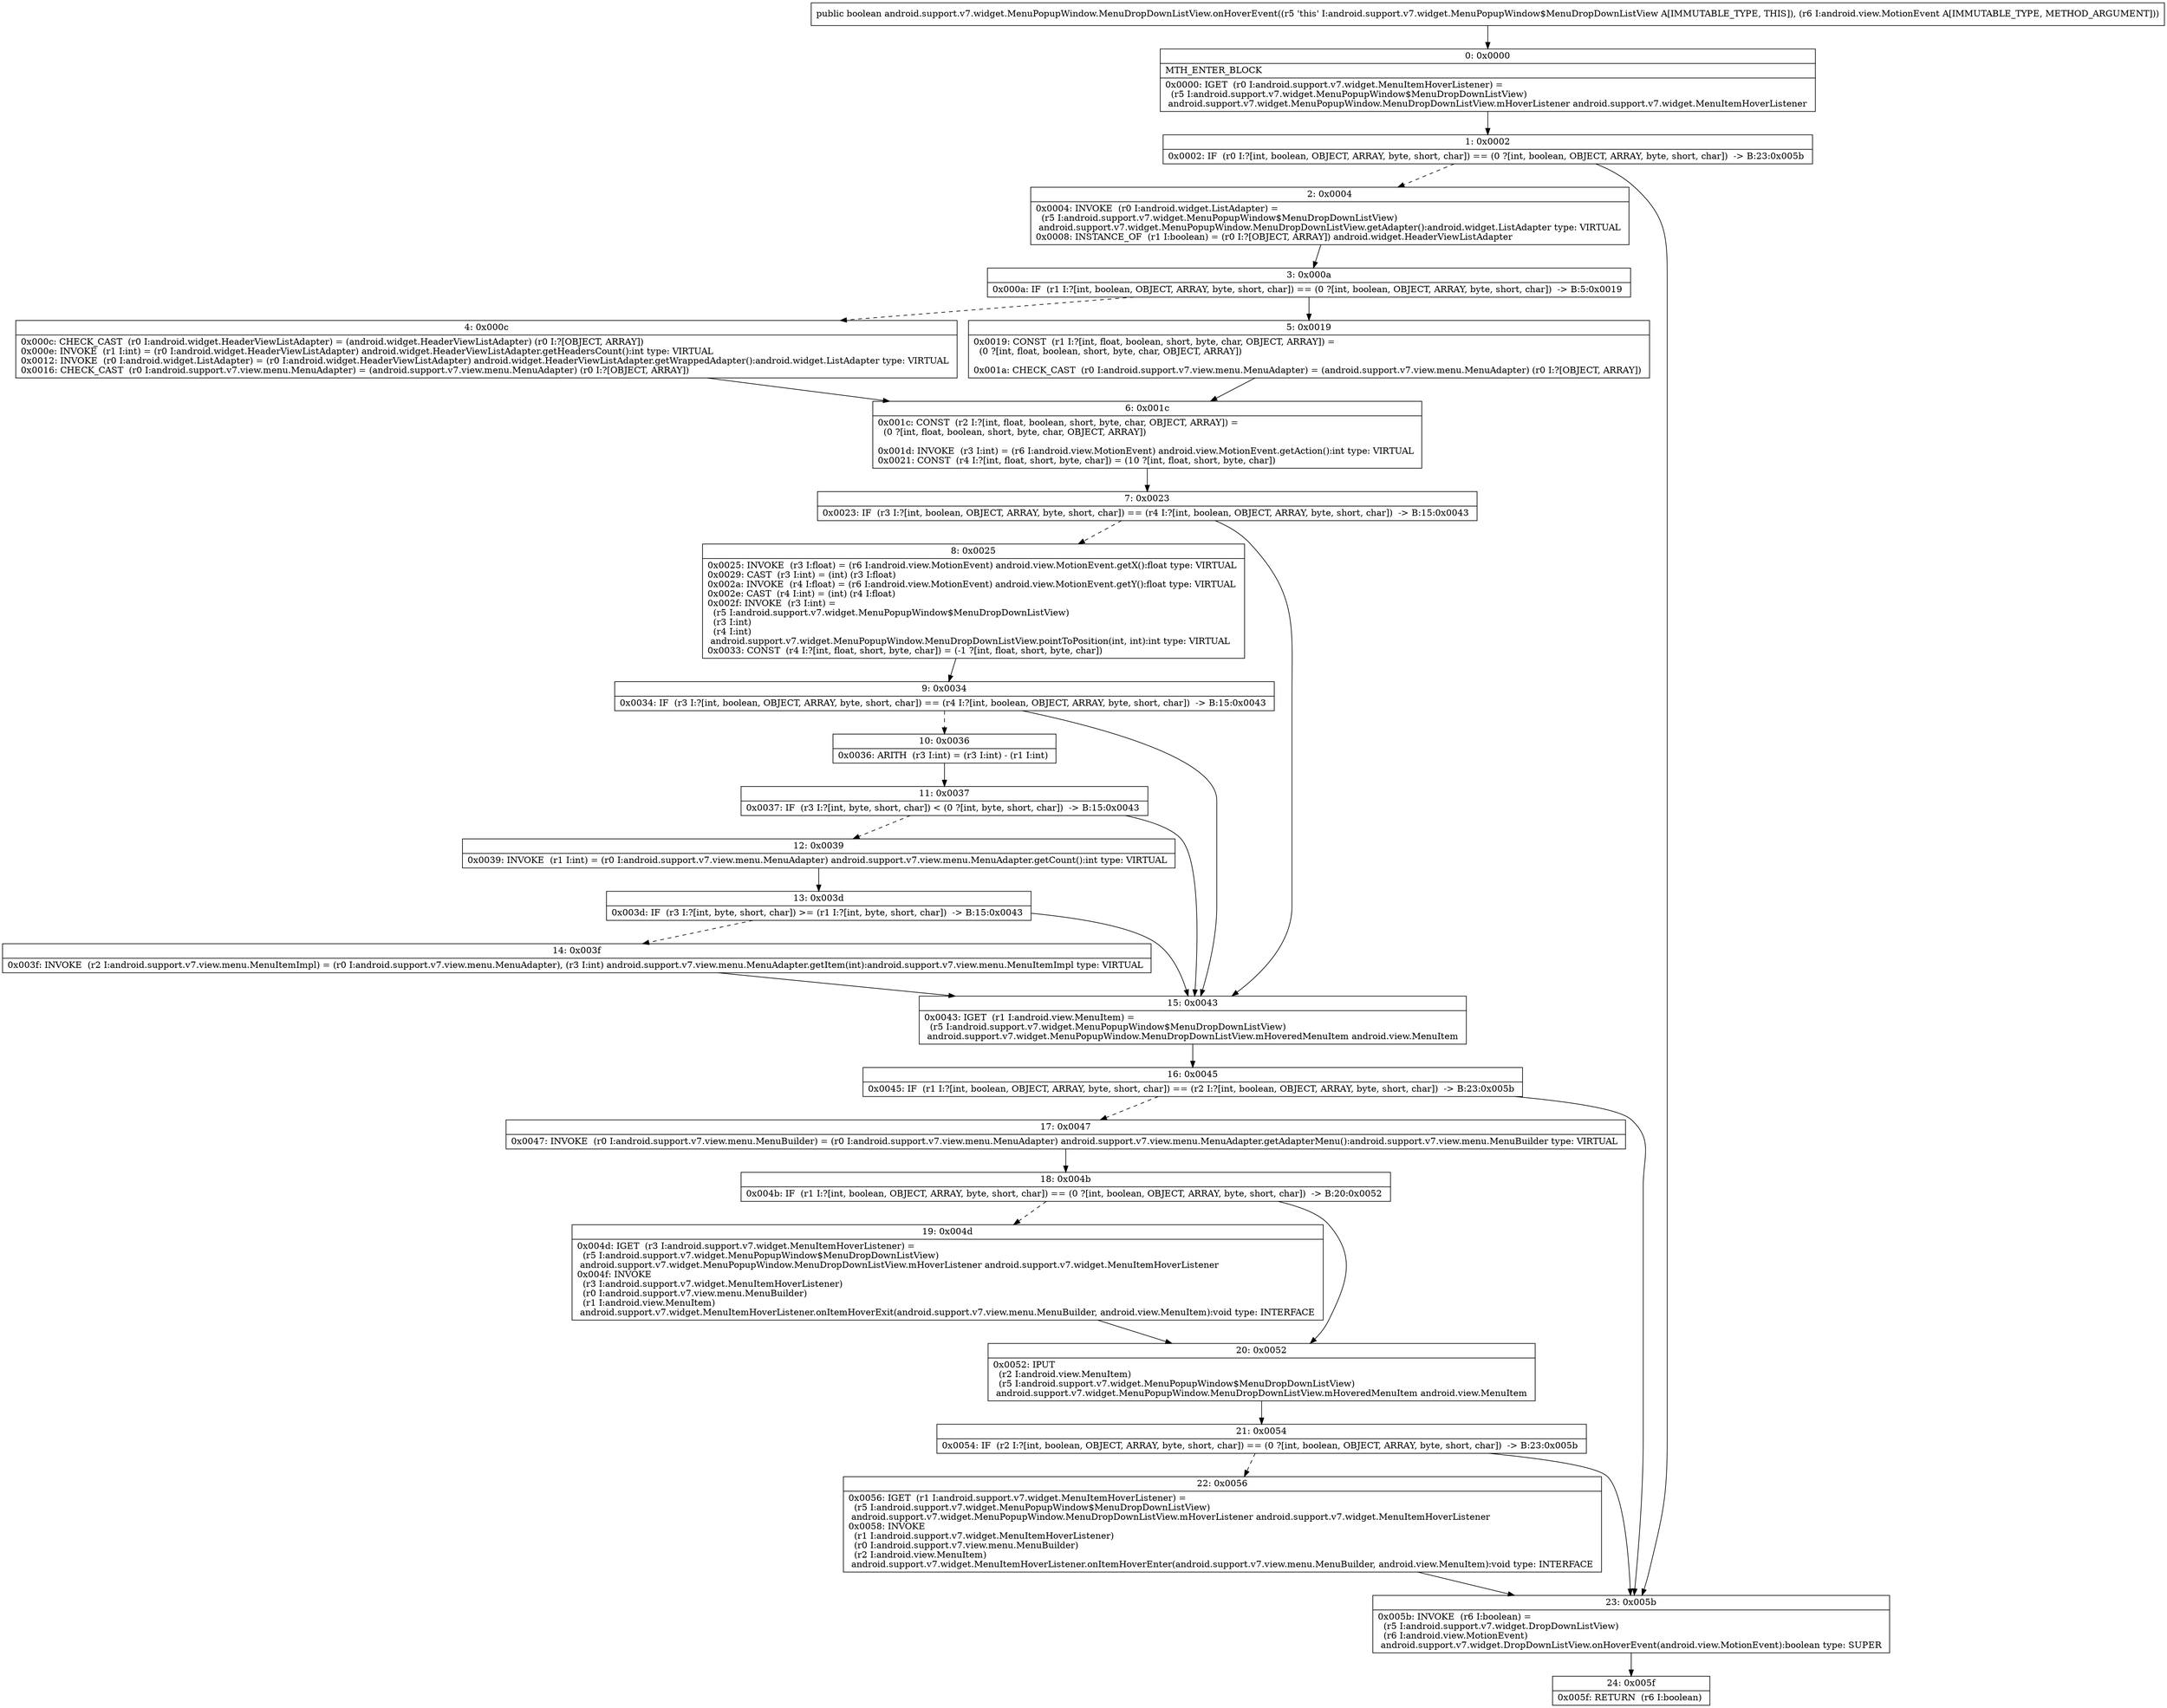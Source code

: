 digraph "CFG forandroid.support.v7.widget.MenuPopupWindow.MenuDropDownListView.onHoverEvent(Landroid\/view\/MotionEvent;)Z" {
Node_0 [shape=record,label="{0\:\ 0x0000|MTH_ENTER_BLOCK\l|0x0000: IGET  (r0 I:android.support.v7.widget.MenuItemHoverListener) = \l  (r5 I:android.support.v7.widget.MenuPopupWindow$MenuDropDownListView)\l android.support.v7.widget.MenuPopupWindow.MenuDropDownListView.mHoverListener android.support.v7.widget.MenuItemHoverListener \l}"];
Node_1 [shape=record,label="{1\:\ 0x0002|0x0002: IF  (r0 I:?[int, boolean, OBJECT, ARRAY, byte, short, char]) == (0 ?[int, boolean, OBJECT, ARRAY, byte, short, char])  \-\> B:23:0x005b \l}"];
Node_2 [shape=record,label="{2\:\ 0x0004|0x0004: INVOKE  (r0 I:android.widget.ListAdapter) = \l  (r5 I:android.support.v7.widget.MenuPopupWindow$MenuDropDownListView)\l android.support.v7.widget.MenuPopupWindow.MenuDropDownListView.getAdapter():android.widget.ListAdapter type: VIRTUAL \l0x0008: INSTANCE_OF  (r1 I:boolean) = (r0 I:?[OBJECT, ARRAY]) android.widget.HeaderViewListAdapter \l}"];
Node_3 [shape=record,label="{3\:\ 0x000a|0x000a: IF  (r1 I:?[int, boolean, OBJECT, ARRAY, byte, short, char]) == (0 ?[int, boolean, OBJECT, ARRAY, byte, short, char])  \-\> B:5:0x0019 \l}"];
Node_4 [shape=record,label="{4\:\ 0x000c|0x000c: CHECK_CAST  (r0 I:android.widget.HeaderViewListAdapter) = (android.widget.HeaderViewListAdapter) (r0 I:?[OBJECT, ARRAY]) \l0x000e: INVOKE  (r1 I:int) = (r0 I:android.widget.HeaderViewListAdapter) android.widget.HeaderViewListAdapter.getHeadersCount():int type: VIRTUAL \l0x0012: INVOKE  (r0 I:android.widget.ListAdapter) = (r0 I:android.widget.HeaderViewListAdapter) android.widget.HeaderViewListAdapter.getWrappedAdapter():android.widget.ListAdapter type: VIRTUAL \l0x0016: CHECK_CAST  (r0 I:android.support.v7.view.menu.MenuAdapter) = (android.support.v7.view.menu.MenuAdapter) (r0 I:?[OBJECT, ARRAY]) \l}"];
Node_5 [shape=record,label="{5\:\ 0x0019|0x0019: CONST  (r1 I:?[int, float, boolean, short, byte, char, OBJECT, ARRAY]) = \l  (0 ?[int, float, boolean, short, byte, char, OBJECT, ARRAY])\l \l0x001a: CHECK_CAST  (r0 I:android.support.v7.view.menu.MenuAdapter) = (android.support.v7.view.menu.MenuAdapter) (r0 I:?[OBJECT, ARRAY]) \l}"];
Node_6 [shape=record,label="{6\:\ 0x001c|0x001c: CONST  (r2 I:?[int, float, boolean, short, byte, char, OBJECT, ARRAY]) = \l  (0 ?[int, float, boolean, short, byte, char, OBJECT, ARRAY])\l \l0x001d: INVOKE  (r3 I:int) = (r6 I:android.view.MotionEvent) android.view.MotionEvent.getAction():int type: VIRTUAL \l0x0021: CONST  (r4 I:?[int, float, short, byte, char]) = (10 ?[int, float, short, byte, char]) \l}"];
Node_7 [shape=record,label="{7\:\ 0x0023|0x0023: IF  (r3 I:?[int, boolean, OBJECT, ARRAY, byte, short, char]) == (r4 I:?[int, boolean, OBJECT, ARRAY, byte, short, char])  \-\> B:15:0x0043 \l}"];
Node_8 [shape=record,label="{8\:\ 0x0025|0x0025: INVOKE  (r3 I:float) = (r6 I:android.view.MotionEvent) android.view.MotionEvent.getX():float type: VIRTUAL \l0x0029: CAST  (r3 I:int) = (int) (r3 I:float) \l0x002a: INVOKE  (r4 I:float) = (r6 I:android.view.MotionEvent) android.view.MotionEvent.getY():float type: VIRTUAL \l0x002e: CAST  (r4 I:int) = (int) (r4 I:float) \l0x002f: INVOKE  (r3 I:int) = \l  (r5 I:android.support.v7.widget.MenuPopupWindow$MenuDropDownListView)\l  (r3 I:int)\l  (r4 I:int)\l android.support.v7.widget.MenuPopupWindow.MenuDropDownListView.pointToPosition(int, int):int type: VIRTUAL \l0x0033: CONST  (r4 I:?[int, float, short, byte, char]) = (\-1 ?[int, float, short, byte, char]) \l}"];
Node_9 [shape=record,label="{9\:\ 0x0034|0x0034: IF  (r3 I:?[int, boolean, OBJECT, ARRAY, byte, short, char]) == (r4 I:?[int, boolean, OBJECT, ARRAY, byte, short, char])  \-\> B:15:0x0043 \l}"];
Node_10 [shape=record,label="{10\:\ 0x0036|0x0036: ARITH  (r3 I:int) = (r3 I:int) \- (r1 I:int) \l}"];
Node_11 [shape=record,label="{11\:\ 0x0037|0x0037: IF  (r3 I:?[int, byte, short, char]) \< (0 ?[int, byte, short, char])  \-\> B:15:0x0043 \l}"];
Node_12 [shape=record,label="{12\:\ 0x0039|0x0039: INVOKE  (r1 I:int) = (r0 I:android.support.v7.view.menu.MenuAdapter) android.support.v7.view.menu.MenuAdapter.getCount():int type: VIRTUAL \l}"];
Node_13 [shape=record,label="{13\:\ 0x003d|0x003d: IF  (r3 I:?[int, byte, short, char]) \>= (r1 I:?[int, byte, short, char])  \-\> B:15:0x0043 \l}"];
Node_14 [shape=record,label="{14\:\ 0x003f|0x003f: INVOKE  (r2 I:android.support.v7.view.menu.MenuItemImpl) = (r0 I:android.support.v7.view.menu.MenuAdapter), (r3 I:int) android.support.v7.view.menu.MenuAdapter.getItem(int):android.support.v7.view.menu.MenuItemImpl type: VIRTUAL \l}"];
Node_15 [shape=record,label="{15\:\ 0x0043|0x0043: IGET  (r1 I:android.view.MenuItem) = \l  (r5 I:android.support.v7.widget.MenuPopupWindow$MenuDropDownListView)\l android.support.v7.widget.MenuPopupWindow.MenuDropDownListView.mHoveredMenuItem android.view.MenuItem \l}"];
Node_16 [shape=record,label="{16\:\ 0x0045|0x0045: IF  (r1 I:?[int, boolean, OBJECT, ARRAY, byte, short, char]) == (r2 I:?[int, boolean, OBJECT, ARRAY, byte, short, char])  \-\> B:23:0x005b \l}"];
Node_17 [shape=record,label="{17\:\ 0x0047|0x0047: INVOKE  (r0 I:android.support.v7.view.menu.MenuBuilder) = (r0 I:android.support.v7.view.menu.MenuAdapter) android.support.v7.view.menu.MenuAdapter.getAdapterMenu():android.support.v7.view.menu.MenuBuilder type: VIRTUAL \l}"];
Node_18 [shape=record,label="{18\:\ 0x004b|0x004b: IF  (r1 I:?[int, boolean, OBJECT, ARRAY, byte, short, char]) == (0 ?[int, boolean, OBJECT, ARRAY, byte, short, char])  \-\> B:20:0x0052 \l}"];
Node_19 [shape=record,label="{19\:\ 0x004d|0x004d: IGET  (r3 I:android.support.v7.widget.MenuItemHoverListener) = \l  (r5 I:android.support.v7.widget.MenuPopupWindow$MenuDropDownListView)\l android.support.v7.widget.MenuPopupWindow.MenuDropDownListView.mHoverListener android.support.v7.widget.MenuItemHoverListener \l0x004f: INVOKE  \l  (r3 I:android.support.v7.widget.MenuItemHoverListener)\l  (r0 I:android.support.v7.view.menu.MenuBuilder)\l  (r1 I:android.view.MenuItem)\l android.support.v7.widget.MenuItemHoverListener.onItemHoverExit(android.support.v7.view.menu.MenuBuilder, android.view.MenuItem):void type: INTERFACE \l}"];
Node_20 [shape=record,label="{20\:\ 0x0052|0x0052: IPUT  \l  (r2 I:android.view.MenuItem)\l  (r5 I:android.support.v7.widget.MenuPopupWindow$MenuDropDownListView)\l android.support.v7.widget.MenuPopupWindow.MenuDropDownListView.mHoveredMenuItem android.view.MenuItem \l}"];
Node_21 [shape=record,label="{21\:\ 0x0054|0x0054: IF  (r2 I:?[int, boolean, OBJECT, ARRAY, byte, short, char]) == (0 ?[int, boolean, OBJECT, ARRAY, byte, short, char])  \-\> B:23:0x005b \l}"];
Node_22 [shape=record,label="{22\:\ 0x0056|0x0056: IGET  (r1 I:android.support.v7.widget.MenuItemHoverListener) = \l  (r5 I:android.support.v7.widget.MenuPopupWindow$MenuDropDownListView)\l android.support.v7.widget.MenuPopupWindow.MenuDropDownListView.mHoverListener android.support.v7.widget.MenuItemHoverListener \l0x0058: INVOKE  \l  (r1 I:android.support.v7.widget.MenuItemHoverListener)\l  (r0 I:android.support.v7.view.menu.MenuBuilder)\l  (r2 I:android.view.MenuItem)\l android.support.v7.widget.MenuItemHoverListener.onItemHoverEnter(android.support.v7.view.menu.MenuBuilder, android.view.MenuItem):void type: INTERFACE \l}"];
Node_23 [shape=record,label="{23\:\ 0x005b|0x005b: INVOKE  (r6 I:boolean) = \l  (r5 I:android.support.v7.widget.DropDownListView)\l  (r6 I:android.view.MotionEvent)\l android.support.v7.widget.DropDownListView.onHoverEvent(android.view.MotionEvent):boolean type: SUPER \l}"];
Node_24 [shape=record,label="{24\:\ 0x005f|0x005f: RETURN  (r6 I:boolean) \l}"];
MethodNode[shape=record,label="{public boolean android.support.v7.widget.MenuPopupWindow.MenuDropDownListView.onHoverEvent((r5 'this' I:android.support.v7.widget.MenuPopupWindow$MenuDropDownListView A[IMMUTABLE_TYPE, THIS]), (r6 I:android.view.MotionEvent A[IMMUTABLE_TYPE, METHOD_ARGUMENT])) }"];
MethodNode -> Node_0;
Node_0 -> Node_1;
Node_1 -> Node_2[style=dashed];
Node_1 -> Node_23;
Node_2 -> Node_3;
Node_3 -> Node_4[style=dashed];
Node_3 -> Node_5;
Node_4 -> Node_6;
Node_5 -> Node_6;
Node_6 -> Node_7;
Node_7 -> Node_8[style=dashed];
Node_7 -> Node_15;
Node_8 -> Node_9;
Node_9 -> Node_10[style=dashed];
Node_9 -> Node_15;
Node_10 -> Node_11;
Node_11 -> Node_12[style=dashed];
Node_11 -> Node_15;
Node_12 -> Node_13;
Node_13 -> Node_14[style=dashed];
Node_13 -> Node_15;
Node_14 -> Node_15;
Node_15 -> Node_16;
Node_16 -> Node_17[style=dashed];
Node_16 -> Node_23;
Node_17 -> Node_18;
Node_18 -> Node_19[style=dashed];
Node_18 -> Node_20;
Node_19 -> Node_20;
Node_20 -> Node_21;
Node_21 -> Node_22[style=dashed];
Node_21 -> Node_23;
Node_22 -> Node_23;
Node_23 -> Node_24;
}

